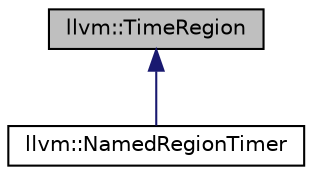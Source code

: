 digraph "llvm::TimeRegion"
{
 // LATEX_PDF_SIZE
  bgcolor="transparent";
  edge [fontname="Helvetica",fontsize="10",labelfontname="Helvetica",labelfontsize="10"];
  node [fontname="Helvetica",fontsize="10",shape=record];
  Node1 [label="llvm::TimeRegion",height=0.2,width=0.4,color="black", fillcolor="grey75", style="filled", fontcolor="black",tooltip="The TimeRegion class is used as a helper class to call the startTimer() and stopTimer() methods of th..."];
  Node1 -> Node2 [dir="back",color="midnightblue",fontsize="10",style="solid",fontname="Helvetica"];
  Node2 [label="llvm::NamedRegionTimer",height=0.2,width=0.4,color="black",URL="$structllvm_1_1NamedRegionTimer.html",tooltip="This class is basically a combination of TimeRegion and Timer."];
}
